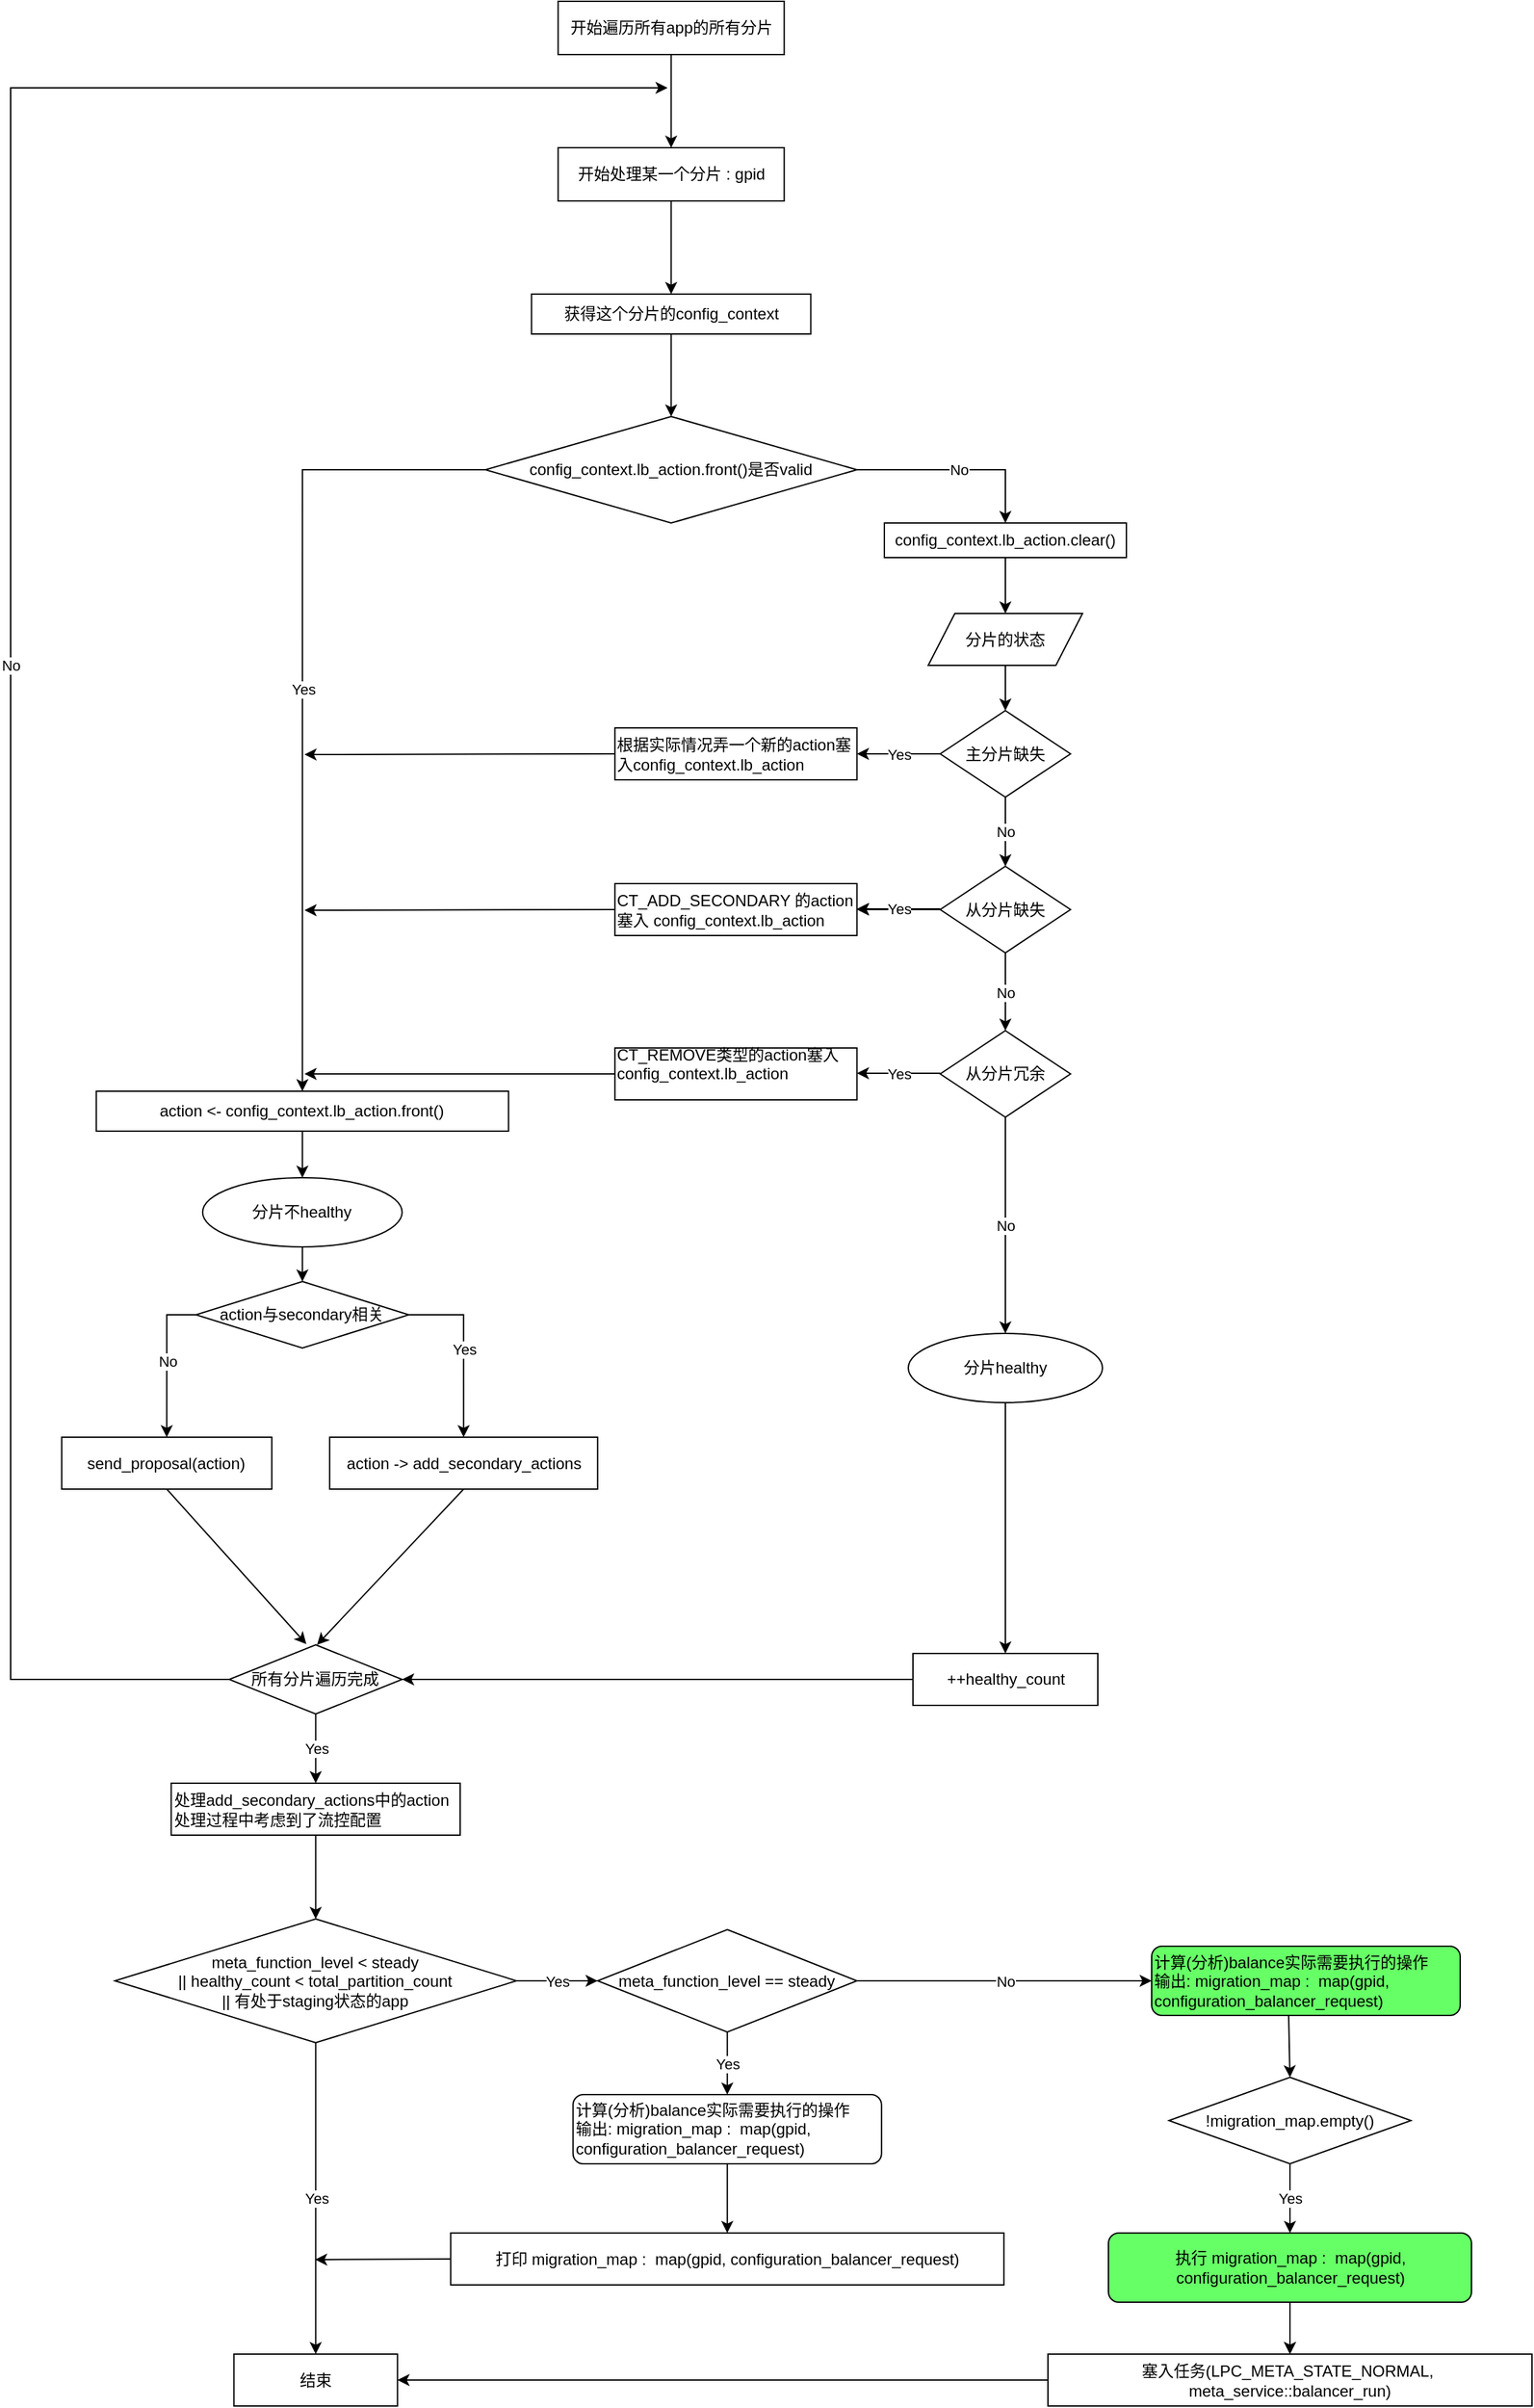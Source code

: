 <mxfile version="17.1.5" type="github">
  <diagram name="Page-1" id="edf60f1a-56cd-e834-aa8a-f176f3a09ee4">
    <mxGraphModel dx="1186" dy="764" grid="1" gridSize="13" guides="1" tooltips="1" connect="1" arrows="1" fold="1" page="1" pageScale="1" pageWidth="827" pageHeight="583" background="none" math="0" shadow="0">
      <root>
        <mxCell id="0" />
        <mxCell id="1" parent="0" />
        <mxCell id="inHCAh-rtTuk2Lil4JLo-1" value="开始遍历所有app的所有分片" style="rounded=0;whiteSpace=wrap;html=1;" vertex="1" parent="1">
          <mxGeometry x="463.69" y="65" width="170" height="40" as="geometry" />
        </mxCell>
        <mxCell id="inHCAh-rtTuk2Lil4JLo-2" value="开始处理某一个分片 : gpid" style="rounded=0;whiteSpace=wrap;html=1;" vertex="1" parent="1">
          <mxGeometry x="463.69" y="175" width="170" height="40" as="geometry" />
        </mxCell>
        <mxCell id="inHCAh-rtTuk2Lil4JLo-3" value="获得这个分片的config_context" style="rounded=0;whiteSpace=wrap;html=1;align=center;" vertex="1" parent="1">
          <mxGeometry x="443.69" y="285" width="210" height="30" as="geometry" />
        </mxCell>
        <mxCell id="inHCAh-rtTuk2Lil4JLo-4" value="config_context.lb_action.front()是否valid" style="rhombus;whiteSpace=wrap;html=1;" vertex="1" parent="1">
          <mxGeometry x="409" y="377" width="279.38" height="80" as="geometry" />
        </mxCell>
        <mxCell id="inHCAh-rtTuk2Lil4JLo-5" value="action &amp;lt;- config_context.lb_action.front()" style="rounded=0;whiteSpace=wrap;html=1;" vertex="1" parent="1">
          <mxGeometry x="116.38" y="884" width="310" height="30" as="geometry" />
        </mxCell>
        <mxCell id="inHCAh-rtTuk2Lil4JLo-13" value="action与secondary相关" style="rhombus;whiteSpace=wrap;html=1;" vertex="1" parent="1">
          <mxGeometry x="191.38" y="1027" width="160" height="50" as="geometry" />
        </mxCell>
        <mxCell id="inHCAh-rtTuk2Lil4JLo-14" value="send_proposal(action)" style="rounded=0;whiteSpace=wrap;html=1;" vertex="1" parent="1">
          <mxGeometry x="90.38" y="1144" width="158" height="39" as="geometry" />
        </mxCell>
        <mxCell id="inHCAh-rtTuk2Lil4JLo-15" value="action -&amp;gt; add_secondary_actions" style="rounded=0;whiteSpace=wrap;html=1;" vertex="1" parent="1">
          <mxGeometry x="291.88" y="1144" width="201.5" height="39" as="geometry" />
        </mxCell>
        <mxCell id="inHCAh-rtTuk2Lil4JLo-18" value="meta_function_level &amp;lt; steady&lt;br&gt;|| healthy_count &amp;lt; total_partition_count&lt;br&gt;|| 有处于staging状态的app" style="rhombus;whiteSpace=wrap;html=1;align=center;" vertex="1" parent="1">
          <mxGeometry x="130.38" y="1506" width="302" height="93" as="geometry" />
        </mxCell>
        <mxCell id="inHCAh-rtTuk2Lil4JLo-19" value="结束" style="rounded=0;whiteSpace=wrap;html=1;" vertex="1" parent="1">
          <mxGeometry x="219.88" y="1833" width="123" height="39" as="geometry" />
        </mxCell>
        <mxCell id="inHCAh-rtTuk2Lil4JLo-20" value="meta_function_level == steady" style="rhombus;whiteSpace=wrap;html=1;" vertex="1" parent="1">
          <mxGeometry x="493.38" y="1514" width="195" height="77" as="geometry" />
        </mxCell>
        <mxCell id="inHCAh-rtTuk2Lil4JLo-22" value="&lt;span&gt;计算(分析)balance实际需要执行的操作&lt;/span&gt;&lt;br&gt;&lt;span&gt;输出: migration_map :&amp;nbsp;&amp;nbsp;&lt;/span&gt;&lt;span&gt;map(gpid, configuration_balancer_request)&lt;/span&gt;" style="rounded=1;whiteSpace=wrap;html=1;align=left;" vertex="1" parent="1">
          <mxGeometry x="474.88" y="1638" width="232" height="52" as="geometry" />
        </mxCell>
        <mxCell id="inHCAh-rtTuk2Lil4JLo-24" value="!migration_map.empty()" style="rhombus;whiteSpace=wrap;html=1;" vertex="1" parent="1">
          <mxGeometry x="923" y="1625" width="182" height="65" as="geometry" />
        </mxCell>
        <mxCell id="inHCAh-rtTuk2Lil4JLo-26" value="&lt;span style=&quot;text-align: left&quot;&gt;打印 migration_map :&amp;nbsp;&amp;nbsp;&lt;/span&gt;&lt;span style=&quot;text-align: left&quot;&gt;map(gpid, configuration_balancer_request)&lt;/span&gt;" style="rounded=0;whiteSpace=wrap;html=1;" vertex="1" parent="1">
          <mxGeometry x="382.88" y="1742" width="416" height="39" as="geometry" />
        </mxCell>
        <mxCell id="inHCAh-rtTuk2Lil4JLo-27" value="塞入任务(LPC_META_STATE_NORMAL,&amp;nbsp; meta_service::balancer_run)" style="rounded=0;whiteSpace=wrap;html=1;" vertex="1" parent="1">
          <mxGeometry x="832" y="1833" width="364" height="39" as="geometry" />
        </mxCell>
        <mxCell id="inHCAh-rtTuk2Lil4JLo-28" value="" style="endArrow=classic;html=1;rounded=0;exitX=0.5;exitY=1;exitDx=0;exitDy=0;entryX=0.5;entryY=0;entryDx=0;entryDy=0;" edge="1" parent="1" source="inHCAh-rtTuk2Lil4JLo-1" target="inHCAh-rtTuk2Lil4JLo-2">
          <mxGeometry width="50" height="50" relative="1" as="geometry">
            <mxPoint x="672" y="310" as="sourcePoint" />
            <mxPoint x="722" y="260" as="targetPoint" />
          </mxGeometry>
        </mxCell>
        <mxCell id="inHCAh-rtTuk2Lil4JLo-29" value="" style="endArrow=classic;html=1;rounded=0;exitX=0.5;exitY=1;exitDx=0;exitDy=0;entryX=0.5;entryY=0;entryDx=0;entryDy=0;" edge="1" parent="1" source="inHCAh-rtTuk2Lil4JLo-2" target="inHCAh-rtTuk2Lil4JLo-3">
          <mxGeometry width="50" height="50" relative="1" as="geometry">
            <mxPoint x="672" y="440" as="sourcePoint" />
            <mxPoint x="722" y="390" as="targetPoint" />
          </mxGeometry>
        </mxCell>
        <mxCell id="inHCAh-rtTuk2Lil4JLo-30" value="" style="endArrow=classic;html=1;rounded=0;exitX=0.5;exitY=1;exitDx=0;exitDy=0;entryX=0.5;entryY=0;entryDx=0;entryDy=0;" edge="1" parent="1" source="inHCAh-rtTuk2Lil4JLo-3" target="inHCAh-rtTuk2Lil4JLo-4">
          <mxGeometry width="50" height="50" relative="1" as="geometry">
            <mxPoint x="672" y="544" as="sourcePoint" />
            <mxPoint x="722" y="494" as="targetPoint" />
          </mxGeometry>
        </mxCell>
        <mxCell id="inHCAh-rtTuk2Lil4JLo-33" value="分片不healthy" style="ellipse;whiteSpace=wrap;html=1;" vertex="1" parent="1">
          <mxGeometry x="196.38" y="949" width="150" height="52" as="geometry" />
        </mxCell>
        <mxCell id="inHCAh-rtTuk2Lil4JLo-34" value="分片的状态" style="shape=parallelogram;perimeter=parallelogramPerimeter;whiteSpace=wrap;html=1;fixedSize=1;" vertex="1" parent="1">
          <mxGeometry x="742" y="525" width="116" height="39" as="geometry" />
        </mxCell>
        <mxCell id="inHCAh-rtTuk2Lil4JLo-35" value="主分片缺失" style="rhombus;whiteSpace=wrap;html=1;" vertex="1" parent="1">
          <mxGeometry x="751" y="598" width="98" height="65" as="geometry" />
        </mxCell>
        <mxCell id="inHCAh-rtTuk2Lil4JLo-113" value="" style="edgeStyle=orthogonalEdgeStyle;rounded=0;orthogonalLoop=1;jettySize=auto;html=1;" edge="1" parent="1" source="inHCAh-rtTuk2Lil4JLo-36" target="inHCAh-rtTuk2Lil4JLo-84">
          <mxGeometry relative="1" as="geometry" />
        </mxCell>
        <mxCell id="inHCAh-rtTuk2Lil4JLo-36" value="从分片缺失" style="rhombus;whiteSpace=wrap;html=1;" vertex="1" parent="1">
          <mxGeometry x="751" y="715" width="98" height="65" as="geometry" />
        </mxCell>
        <mxCell id="inHCAh-rtTuk2Lil4JLo-37" value="从分片冗余" style="rhombus;whiteSpace=wrap;html=1;" vertex="1" parent="1">
          <mxGeometry x="751" y="838.5" width="98" height="65" as="geometry" />
        </mxCell>
        <mxCell id="inHCAh-rtTuk2Lil4JLo-38" value="" style="endArrow=classic;html=1;rounded=0;exitX=0.5;exitY=1;exitDx=0;exitDy=0;entryX=0.5;entryY=0;entryDx=0;entryDy=0;" edge="1" parent="1" source="inHCAh-rtTuk2Lil4JLo-34" target="inHCAh-rtTuk2Lil4JLo-35">
          <mxGeometry width="50" height="50" relative="1" as="geometry">
            <mxPoint x="637" y="739" as="sourcePoint" />
            <mxPoint x="687" y="689" as="targetPoint" />
          </mxGeometry>
        </mxCell>
        <mxCell id="inHCAh-rtTuk2Lil4JLo-44" value="" style="endArrow=classic;html=1;rounded=0;exitX=0.5;exitY=1;exitDx=0;exitDy=0;entryX=0.5;entryY=0;entryDx=0;entryDy=0;" edge="1" parent="1" source="inHCAh-rtTuk2Lil4JLo-35" target="inHCAh-rtTuk2Lil4JLo-36">
          <mxGeometry relative="1" as="geometry">
            <mxPoint x="546" y="741" as="sourcePoint" />
            <mxPoint x="706" y="741" as="targetPoint" />
          </mxGeometry>
        </mxCell>
        <mxCell id="inHCAh-rtTuk2Lil4JLo-45" value="No" style="edgeLabel;resizable=0;html=1;align=center;verticalAlign=middle;" connectable="0" vertex="1" parent="inHCAh-rtTuk2Lil4JLo-44">
          <mxGeometry relative="1" as="geometry" />
        </mxCell>
        <mxCell id="inHCAh-rtTuk2Lil4JLo-47" value="" style="endArrow=classic;html=1;rounded=0;entryX=0.5;entryY=0;entryDx=0;entryDy=0;exitX=0.5;exitY=1;exitDx=0;exitDy=0;" edge="1" parent="1" source="inHCAh-rtTuk2Lil4JLo-36" target="inHCAh-rtTuk2Lil4JLo-37">
          <mxGeometry relative="1" as="geometry">
            <mxPoint x="884" y="780" as="sourcePoint" />
            <mxPoint x="813" y="728" as="targetPoint" />
          </mxGeometry>
        </mxCell>
        <mxCell id="inHCAh-rtTuk2Lil4JLo-48" value="No" style="edgeLabel;resizable=0;html=1;align=center;verticalAlign=middle;" connectable="0" vertex="1" parent="inHCAh-rtTuk2Lil4JLo-47">
          <mxGeometry relative="1" as="geometry" />
        </mxCell>
        <mxCell id="inHCAh-rtTuk2Lil4JLo-49" value="" style="endArrow=classic;html=1;rounded=0;entryX=0.5;entryY=0;entryDx=0;entryDy=0;exitX=0.5;exitY=1;exitDx=0;exitDy=0;" edge="1" parent="1" source="inHCAh-rtTuk2Lil4JLo-37" target="inHCAh-rtTuk2Lil4JLo-63">
          <mxGeometry relative="1" as="geometry">
            <mxPoint x="975" y="832" as="sourcePoint" />
            <mxPoint x="800" y="923" as="targetPoint" />
          </mxGeometry>
        </mxCell>
        <mxCell id="inHCAh-rtTuk2Lil4JLo-50" value="No" style="edgeLabel;resizable=0;html=1;align=center;verticalAlign=middle;" connectable="0" vertex="1" parent="inHCAh-rtTuk2Lil4JLo-49">
          <mxGeometry relative="1" as="geometry" />
        </mxCell>
        <mxCell id="inHCAh-rtTuk2Lil4JLo-51" value="" style="endArrow=classic;html=1;rounded=0;exitX=0.5;exitY=1;exitDx=0;exitDy=0;entryX=0.5;entryY=0;entryDx=0;entryDy=0;" edge="1" parent="1" source="inHCAh-rtTuk2Lil4JLo-5" target="inHCAh-rtTuk2Lil4JLo-33">
          <mxGeometry width="50" height="50" relative="1" as="geometry">
            <mxPoint x="545.38" y="1038" as="sourcePoint" />
            <mxPoint x="595.38" y="988" as="targetPoint" />
          </mxGeometry>
        </mxCell>
        <mxCell id="inHCAh-rtTuk2Lil4JLo-52" value="" style="endArrow=classic;html=1;rounded=0;exitX=0;exitY=0.5;exitDx=0;exitDy=0;entryX=0.5;entryY=0;entryDx=0;entryDy=0;edgeStyle=orthogonalEdgeStyle;" edge="1" parent="1" source="inHCAh-rtTuk2Lil4JLo-4" target="inHCAh-rtTuk2Lil4JLo-5">
          <mxGeometry relative="1" as="geometry">
            <mxPoint x="468" y="481" as="sourcePoint" />
            <mxPoint x="672" y="507" as="targetPoint" />
          </mxGeometry>
        </mxCell>
        <mxCell id="inHCAh-rtTuk2Lil4JLo-53" value="Yes" style="edgeLabel;resizable=0;html=1;align=center;verticalAlign=middle;" connectable="0" vertex="1" parent="inHCAh-rtTuk2Lil4JLo-52">
          <mxGeometry relative="1" as="geometry" />
        </mxCell>
        <mxCell id="inHCAh-rtTuk2Lil4JLo-54" value="" style="endArrow=classic;html=1;rounded=0;exitX=1;exitY=0.5;exitDx=0;exitDy=0;entryX=0.5;entryY=0;entryDx=0;entryDy=0;edgeStyle=orthogonalEdgeStyle;" edge="1" parent="1" source="inHCAh-rtTuk2Lil4JLo-4" target="inHCAh-rtTuk2Lil4JLo-81">
          <mxGeometry relative="1" as="geometry">
            <mxPoint x="1021" y="377" as="sourcePoint" />
            <mxPoint x="936" y="485" as="targetPoint" />
          </mxGeometry>
        </mxCell>
        <mxCell id="inHCAh-rtTuk2Lil4JLo-55" value="No" style="edgeLabel;resizable=0;html=1;align=center;verticalAlign=middle;" connectable="0" vertex="1" parent="inHCAh-rtTuk2Lil4JLo-54">
          <mxGeometry relative="1" as="geometry" />
        </mxCell>
        <mxCell id="inHCAh-rtTuk2Lil4JLo-56" value="" style="endArrow=classic;html=1;rounded=0;exitX=0.5;exitY=1;exitDx=0;exitDy=0;entryX=0.5;entryY=0;entryDx=0;entryDy=0;" edge="1" parent="1" source="inHCAh-rtTuk2Lil4JLo-33" target="inHCAh-rtTuk2Lil4JLo-13">
          <mxGeometry width="50" height="50" relative="1" as="geometry">
            <mxPoint x="77.38" y="947" as="sourcePoint" />
            <mxPoint x="127.38" y="897" as="targetPoint" />
          </mxGeometry>
        </mxCell>
        <mxCell id="inHCAh-rtTuk2Lil4JLo-58" value="" style="endArrow=classic;html=1;rounded=0;exitX=0;exitY=0.5;exitDx=0;exitDy=0;edgeStyle=orthogonalEdgeStyle;entryX=0.5;entryY=0;entryDx=0;entryDy=0;" edge="1" parent="1" source="inHCAh-rtTuk2Lil4JLo-13" target="inHCAh-rtTuk2Lil4JLo-14">
          <mxGeometry relative="1" as="geometry">
            <mxPoint x="64.38" y="1079" as="sourcePoint" />
            <mxPoint x="169" y="1137.5" as="targetPoint" />
          </mxGeometry>
        </mxCell>
        <mxCell id="inHCAh-rtTuk2Lil4JLo-59" value="No" style="edgeLabel;resizable=0;html=1;align=center;verticalAlign=middle;" connectable="0" vertex="1" parent="inHCAh-rtTuk2Lil4JLo-58">
          <mxGeometry relative="1" as="geometry" />
        </mxCell>
        <mxCell id="inHCAh-rtTuk2Lil4JLo-60" value="" style="endArrow=classic;html=1;rounded=0;entryX=0.5;entryY=0;entryDx=0;entryDy=0;exitX=1;exitY=0.5;exitDx=0;exitDy=0;edgeStyle=orthogonalEdgeStyle;" edge="1" parent="1" source="inHCAh-rtTuk2Lil4JLo-13" target="inHCAh-rtTuk2Lil4JLo-15">
          <mxGeometry relative="1" as="geometry">
            <mxPoint x="204.38" y="1065" as="sourcePoint" />
            <mxPoint x="182.38" y="1157" as="targetPoint" />
          </mxGeometry>
        </mxCell>
        <mxCell id="inHCAh-rtTuk2Lil4JLo-61" value="Yes" style="edgeLabel;resizable=0;html=1;align=center;verticalAlign=middle;" connectable="0" vertex="1" parent="inHCAh-rtTuk2Lil4JLo-60">
          <mxGeometry relative="1" as="geometry" />
        </mxCell>
        <mxCell id="inHCAh-rtTuk2Lil4JLo-62" value="++healthy_count" style="rounded=0;whiteSpace=wrap;html=1;" vertex="1" parent="1">
          <mxGeometry x="730.5" y="1306.5" width="139" height="39" as="geometry" />
        </mxCell>
        <mxCell id="inHCAh-rtTuk2Lil4JLo-63" value="分片healthy" style="ellipse;whiteSpace=wrap;html=1;" vertex="1" parent="1">
          <mxGeometry x="727" y="1066" width="146" height="52" as="geometry" />
        </mxCell>
        <mxCell id="inHCAh-rtTuk2Lil4JLo-64" value="" style="endArrow=classic;html=1;rounded=0;exitX=0.5;exitY=1;exitDx=0;exitDy=0;entryX=0.5;entryY=0;entryDx=0;entryDy=0;" edge="1" parent="1" source="inHCAh-rtTuk2Lil4JLo-63" target="inHCAh-rtTuk2Lil4JLo-62">
          <mxGeometry width="50" height="50" relative="1" as="geometry">
            <mxPoint x="546" y="1038" as="sourcePoint" />
            <mxPoint x="596" y="988" as="targetPoint" />
          </mxGeometry>
        </mxCell>
        <mxCell id="inHCAh-rtTuk2Lil4JLo-65" value="" style="endArrow=classic;html=1;rounded=0;exitX=0.5;exitY=1;exitDx=0;exitDy=0;entryX=0.463;entryY=-0.013;entryDx=0;entryDy=0;entryPerimeter=0;" edge="1" parent="1">
          <mxGeometry width="50" height="50" relative="1" as="geometry">
            <mxPoint x="169.38" y="1183" as="sourcePoint" />
            <mxPoint x="274.375" y="1299.493" as="targetPoint" />
          </mxGeometry>
        </mxCell>
        <mxCell id="inHCAh-rtTuk2Lil4JLo-66" value="" style="endArrow=classic;html=1;rounded=0;exitX=0.5;exitY=1;exitDx=0;exitDy=0;entryX=0.5;entryY=0;entryDx=0;entryDy=0;" edge="1" parent="1" source="inHCAh-rtTuk2Lil4JLo-15">
          <mxGeometry width="50" height="50" relative="1" as="geometry">
            <mxPoint x="467.38" y="1285" as="sourcePoint" />
            <mxPoint x="282.415" y="1300" as="targetPoint" />
          </mxGeometry>
        </mxCell>
        <mxCell id="inHCAh-rtTuk2Lil4JLo-68" value="处理add_secondary_actions中的action&lt;br&gt;处理过程中考虑到了流控配置" style="rounded=0;whiteSpace=wrap;html=1;align=left;" vertex="1" parent="1">
          <mxGeometry x="172.73" y="1404" width="217.31" height="39" as="geometry" />
        </mxCell>
        <mxCell id="inHCAh-rtTuk2Lil4JLo-69" value="所有分片遍历完成" style="rhombus;whiteSpace=wrap;html=1;" vertex="1" parent="1">
          <mxGeometry x="216.38" y="1300" width="130" height="52" as="geometry" />
        </mxCell>
        <mxCell id="inHCAh-rtTuk2Lil4JLo-71" value="" style="endArrow=classic;html=1;rounded=0;exitX=0;exitY=0.5;exitDx=0;exitDy=0;edgeStyle=orthogonalEdgeStyle;" edge="1" parent="1" source="inHCAh-rtTuk2Lil4JLo-69">
          <mxGeometry relative="1" as="geometry">
            <mxPoint x="91" y="1079" as="sourcePoint" />
            <mxPoint x="546" y="130" as="targetPoint" />
            <Array as="points">
              <mxPoint x="52" y="1326" />
              <mxPoint x="52" y="130" />
            </Array>
          </mxGeometry>
        </mxCell>
        <mxCell id="inHCAh-rtTuk2Lil4JLo-72" value="No" style="edgeLabel;resizable=0;html=1;align=center;verticalAlign=middle;" connectable="0" vertex="1" parent="inHCAh-rtTuk2Lil4JLo-71">
          <mxGeometry relative="1" as="geometry" />
        </mxCell>
        <mxCell id="inHCAh-rtTuk2Lil4JLo-74" value="" style="endArrow=classic;html=1;rounded=0;exitX=0.5;exitY=1;exitDx=0;exitDy=0;entryX=0.5;entryY=0;entryDx=0;entryDy=0;" edge="1" parent="1" source="inHCAh-rtTuk2Lil4JLo-69" target="inHCAh-rtTuk2Lil4JLo-68">
          <mxGeometry relative="1" as="geometry">
            <mxPoint x="143" y="1150.5" as="sourcePoint" />
            <mxPoint x="243" y="1150.5" as="targetPoint" />
          </mxGeometry>
        </mxCell>
        <mxCell id="inHCAh-rtTuk2Lil4JLo-75" value="Yes" style="edgeLabel;resizable=0;html=1;align=center;verticalAlign=middle;" connectable="0" vertex="1" parent="inHCAh-rtTuk2Lil4JLo-74">
          <mxGeometry relative="1" as="geometry" />
        </mxCell>
        <mxCell id="inHCAh-rtTuk2Lil4JLo-77" value="" style="endArrow=classic;html=1;rounded=0;exitX=0;exitY=0.5;exitDx=0;exitDy=0;entryX=1;entryY=0.5;entryDx=0;entryDy=0;" edge="1" parent="1" source="inHCAh-rtTuk2Lil4JLo-62" target="inHCAh-rtTuk2Lil4JLo-69">
          <mxGeometry relative="1" as="geometry">
            <mxPoint x="559" y="1105" as="sourcePoint" />
            <mxPoint x="659" y="1105" as="targetPoint" />
          </mxGeometry>
        </mxCell>
        <mxCell id="inHCAh-rtTuk2Lil4JLo-79" value="" style="endArrow=classic;html=1;rounded=0;exitX=0.5;exitY=1;exitDx=0;exitDy=0;entryX=0.5;entryY=0;entryDx=0;entryDy=0;" edge="1" parent="1" source="inHCAh-rtTuk2Lil4JLo-68" target="inHCAh-rtTuk2Lil4JLo-18">
          <mxGeometry width="50" height="50" relative="1" as="geometry">
            <mxPoint x="507" y="1434" as="sourcePoint" />
            <mxPoint x="557" y="1384" as="targetPoint" />
          </mxGeometry>
        </mxCell>
        <mxCell id="inHCAh-rtTuk2Lil4JLo-81" value="&lt;span&gt;config_context.lb_action.clear()&lt;/span&gt;" style="rounded=0;whiteSpace=wrap;html=1;" vertex="1" parent="1">
          <mxGeometry x="709" y="457" width="182" height="26" as="geometry" />
        </mxCell>
        <mxCell id="inHCAh-rtTuk2Lil4JLo-82" value="" style="endArrow=classic;html=1;rounded=0;exitX=0.5;exitY=1;exitDx=0;exitDy=0;" edge="1" parent="1" source="inHCAh-rtTuk2Lil4JLo-81" target="inHCAh-rtTuk2Lil4JLo-34">
          <mxGeometry width="50" height="50" relative="1" as="geometry">
            <mxPoint x="507" y="635" as="sourcePoint" />
            <mxPoint x="557" y="585" as="targetPoint" />
          </mxGeometry>
        </mxCell>
        <mxCell id="inHCAh-rtTuk2Lil4JLo-83" value="根据实际情况弄一个新的action塞入config_context.lb_action" style="rounded=0;whiteSpace=wrap;html=1;align=left;" vertex="1" parent="1">
          <mxGeometry x="506.38" y="611" width="182" height="39" as="geometry" />
        </mxCell>
        <mxCell id="inHCAh-rtTuk2Lil4JLo-84" value="CT_ADD_SECONDARY 的action塞入 config_context.lb_action" style="rounded=0;whiteSpace=wrap;html=1;align=left;" vertex="1" parent="1">
          <mxGeometry x="506.38" y="728" width="182" height="39" as="geometry" />
        </mxCell>
        <mxCell id="inHCAh-rtTuk2Lil4JLo-85" value="CT_REMOVE类型的action塞入config_context.lb_action&lt;br&gt;&amp;nbsp;" style="rounded=0;whiteSpace=wrap;html=1;align=left;" vertex="1" parent="1">
          <mxGeometry x="506.38" y="851.5" width="182" height="39" as="geometry" />
        </mxCell>
        <mxCell id="inHCAh-rtTuk2Lil4JLo-87" value="" style="endArrow=classic;html=1;rounded=0;exitX=0.5;exitY=1;exitDx=0;exitDy=0;entryX=0.5;entryY=0;entryDx=0;entryDy=0;" edge="1" parent="1" source="inHCAh-rtTuk2Lil4JLo-20" target="inHCAh-rtTuk2Lil4JLo-22">
          <mxGeometry relative="1" as="geometry">
            <mxPoint x="611" y="1625" as="sourcePoint" />
            <mxPoint x="711" y="1625" as="targetPoint" />
          </mxGeometry>
        </mxCell>
        <mxCell id="inHCAh-rtTuk2Lil4JLo-88" value="Yes" style="edgeLabel;resizable=0;html=1;align=center;verticalAlign=middle;" connectable="0" vertex="1" parent="inHCAh-rtTuk2Lil4JLo-87">
          <mxGeometry relative="1" as="geometry" />
        </mxCell>
        <mxCell id="inHCAh-rtTuk2Lil4JLo-89" value="" style="endArrow=classic;html=1;rounded=0;exitX=0;exitY=0.5;exitDx=0;exitDy=0;" edge="1" parent="1" source="inHCAh-rtTuk2Lil4JLo-26">
          <mxGeometry width="50" height="50" relative="1" as="geometry">
            <mxPoint x="143" y="1714" as="sourcePoint" />
            <mxPoint x="281" y="1762" as="targetPoint" />
          </mxGeometry>
        </mxCell>
        <mxCell id="inHCAh-rtTuk2Lil4JLo-90" value="" style="endArrow=classic;html=1;rounded=0;exitX=0.5;exitY=1;exitDx=0;exitDy=0;entryX=0.5;entryY=0;entryDx=0;entryDy=0;" edge="1" parent="1" source="inHCAh-rtTuk2Lil4JLo-22" target="inHCAh-rtTuk2Lil4JLo-26">
          <mxGeometry width="50" height="50" relative="1" as="geometry">
            <mxPoint x="182" y="1701" as="sourcePoint" />
            <mxPoint x="232" y="1651" as="targetPoint" />
          </mxGeometry>
        </mxCell>
        <mxCell id="inHCAh-rtTuk2Lil4JLo-92" value="&lt;span&gt;计算(分析)balance实际需要执行的操作&lt;/span&gt;&lt;br&gt;&lt;span&gt;输出: migration_map :&amp;nbsp;&amp;nbsp;&lt;/span&gt;&lt;span&gt;map(gpid, configuration_balancer_request)&lt;/span&gt;" style="rounded=1;whiteSpace=wrap;html=1;align=left;fillColor=#66FF66;" vertex="1" parent="1">
          <mxGeometry x="910" y="1526.5" width="232" height="52" as="geometry" />
        </mxCell>
        <mxCell id="inHCAh-rtTuk2Lil4JLo-93" value="" style="endArrow=classic;html=1;rounded=0;exitX=0.5;exitY=1;exitDx=0;exitDy=0;entryX=0.5;entryY=0;entryDx=0;entryDy=0;" edge="1" parent="1" source="inHCAh-rtTuk2Lil4JLo-18" target="inHCAh-rtTuk2Lil4JLo-19">
          <mxGeometry relative="1" as="geometry">
            <mxPoint x="286" y="1664" as="sourcePoint" />
            <mxPoint x="386" y="1664" as="targetPoint" />
          </mxGeometry>
        </mxCell>
        <mxCell id="inHCAh-rtTuk2Lil4JLo-94" value="Yes" style="edgeLabel;resizable=0;html=1;align=center;verticalAlign=middle;" connectable="0" vertex="1" parent="inHCAh-rtTuk2Lil4JLo-93">
          <mxGeometry relative="1" as="geometry" />
        </mxCell>
        <mxCell id="inHCAh-rtTuk2Lil4JLo-95" value="" style="endArrow=classic;html=1;rounded=0;exitX=1;exitY=0.5;exitDx=0;exitDy=0;entryX=0;entryY=0.5;entryDx=0;entryDy=0;" edge="1" parent="1" source="inHCAh-rtTuk2Lil4JLo-18" target="inHCAh-rtTuk2Lil4JLo-20">
          <mxGeometry relative="1" as="geometry">
            <mxPoint x="455" y="1495" as="sourcePoint" />
            <mxPoint x="555" y="1495" as="targetPoint" />
          </mxGeometry>
        </mxCell>
        <mxCell id="inHCAh-rtTuk2Lil4JLo-96" value="Yes" style="edgeLabel;resizable=0;html=1;align=center;verticalAlign=middle;" connectable="0" vertex="1" parent="inHCAh-rtTuk2Lil4JLo-95">
          <mxGeometry relative="1" as="geometry" />
        </mxCell>
        <mxCell id="inHCAh-rtTuk2Lil4JLo-98" value="" style="endArrow=classic;html=1;rounded=0;entryX=0;entryY=0.5;entryDx=0;entryDy=0;exitX=1;exitY=0.5;exitDx=0;exitDy=0;" edge="1" parent="1" source="inHCAh-rtTuk2Lil4JLo-20" target="inHCAh-rtTuk2Lil4JLo-92">
          <mxGeometry relative="1" as="geometry">
            <mxPoint x="689" y="1547" as="sourcePoint" />
            <mxPoint x="789" y="1547" as="targetPoint" />
          </mxGeometry>
        </mxCell>
        <mxCell id="inHCAh-rtTuk2Lil4JLo-99" value="No" style="edgeLabel;resizable=0;html=1;align=center;verticalAlign=middle;" connectable="0" vertex="1" parent="inHCAh-rtTuk2Lil4JLo-98">
          <mxGeometry relative="1" as="geometry" />
        </mxCell>
        <mxCell id="inHCAh-rtTuk2Lil4JLo-100" value="" style="endArrow=classic;html=1;rounded=0;exitX=0.444;exitY=0.99;exitDx=0;exitDy=0;exitPerimeter=0;entryX=0.5;entryY=0;entryDx=0;entryDy=0;" edge="1" parent="1" source="inHCAh-rtTuk2Lil4JLo-92" target="inHCAh-rtTuk2Lil4JLo-24">
          <mxGeometry width="50" height="50" relative="1" as="geometry">
            <mxPoint x="1053" y="1649" as="sourcePoint" />
            <mxPoint x="1103" y="1599" as="targetPoint" />
          </mxGeometry>
        </mxCell>
        <mxCell id="inHCAh-rtTuk2Lil4JLo-102" value="" style="endArrow=classic;html=1;rounded=0;exitX=0.5;exitY=1;exitDx=0;exitDy=0;" edge="1" parent="1" target="inHCAh-rtTuk2Lil4JLo-27">
          <mxGeometry width="50" height="50" relative="1" as="geometry">
            <mxPoint x="1014" y="1781" as="sourcePoint" />
            <mxPoint x="1246" y="1703" as="targetPoint" />
          </mxGeometry>
        </mxCell>
        <mxCell id="inHCAh-rtTuk2Lil4JLo-103" value="" style="endArrow=classic;html=1;rounded=0;exitX=0.5;exitY=1;exitDx=0;exitDy=0;" edge="1" parent="1" source="inHCAh-rtTuk2Lil4JLo-24">
          <mxGeometry relative="1" as="geometry">
            <mxPoint x="1144" y="1677" as="sourcePoint" />
            <mxPoint x="1014" y="1742" as="targetPoint" />
          </mxGeometry>
        </mxCell>
        <mxCell id="inHCAh-rtTuk2Lil4JLo-104" value="Yes" style="edgeLabel;resizable=0;html=1;align=center;verticalAlign=middle;" connectable="0" vertex="1" parent="inHCAh-rtTuk2Lil4JLo-103">
          <mxGeometry relative="1" as="geometry" />
        </mxCell>
        <mxCell id="inHCAh-rtTuk2Lil4JLo-105" value="" style="endArrow=classic;html=1;rounded=0;exitX=0;exitY=0.5;exitDx=0;exitDy=0;entryX=1;entryY=0.5;entryDx=0;entryDy=0;" edge="1" parent="1" source="inHCAh-rtTuk2Lil4JLo-27" target="inHCAh-rtTuk2Lil4JLo-19">
          <mxGeometry width="50" height="50" relative="1" as="geometry">
            <mxPoint x="611" y="1948" as="sourcePoint" />
            <mxPoint x="661" y="1898" as="targetPoint" />
          </mxGeometry>
        </mxCell>
        <mxCell id="inHCAh-rtTuk2Lil4JLo-106" value="" style="endArrow=classic;html=1;rounded=0;exitX=0;exitY=0.5;exitDx=0;exitDy=0;entryX=1;entryY=0.5;entryDx=0;entryDy=0;" edge="1" parent="1" source="inHCAh-rtTuk2Lil4JLo-35" target="inHCAh-rtTuk2Lil4JLo-83">
          <mxGeometry relative="1" as="geometry">
            <mxPoint x="663" y="689" as="sourcePoint" />
            <mxPoint x="763" y="689" as="targetPoint" />
          </mxGeometry>
        </mxCell>
        <mxCell id="inHCAh-rtTuk2Lil4JLo-107" value="Yes" style="edgeLabel;resizable=0;html=1;align=center;verticalAlign=middle;" connectable="0" vertex="1" parent="inHCAh-rtTuk2Lil4JLo-106">
          <mxGeometry relative="1" as="geometry" />
        </mxCell>
        <mxCell id="inHCAh-rtTuk2Lil4JLo-109" value="" style="endArrow=classic;html=1;rounded=0;entryX=1;entryY=0.5;entryDx=0;entryDy=0;" edge="1" parent="1">
          <mxGeometry relative="1" as="geometry">
            <mxPoint x="751" y="747" as="sourcePoint" />
            <mxPoint x="688.38" y="747" as="targetPoint" />
          </mxGeometry>
        </mxCell>
        <mxCell id="inHCAh-rtTuk2Lil4JLo-110" value="Yes" style="edgeLabel;resizable=0;html=1;align=center;verticalAlign=middle;" connectable="0" vertex="1" parent="inHCAh-rtTuk2Lil4JLo-109">
          <mxGeometry relative="1" as="geometry" />
        </mxCell>
        <mxCell id="inHCAh-rtTuk2Lil4JLo-111" value="" style="endArrow=classic;html=1;rounded=0;exitX=0;exitY=0.5;exitDx=0;exitDy=0;entryX=1;entryY=0.5;entryDx=0;entryDy=0;" edge="1" parent="1">
          <mxGeometry relative="1" as="geometry">
            <mxPoint x="751" y="870.5" as="sourcePoint" />
            <mxPoint x="688.38" y="870.5" as="targetPoint" />
          </mxGeometry>
        </mxCell>
        <mxCell id="inHCAh-rtTuk2Lil4JLo-112" value="Yes" style="edgeLabel;resizable=0;html=1;align=center;verticalAlign=middle;" connectable="0" vertex="1" parent="inHCAh-rtTuk2Lil4JLo-111">
          <mxGeometry relative="1" as="geometry" />
        </mxCell>
        <mxCell id="inHCAh-rtTuk2Lil4JLo-114" value="" style="endArrow=classic;html=1;rounded=0;exitX=0;exitY=0.5;exitDx=0;exitDy=0;" edge="1" parent="1" source="inHCAh-rtTuk2Lil4JLo-83">
          <mxGeometry width="50" height="50" relative="1" as="geometry">
            <mxPoint x="390" y="739" as="sourcePoint" />
            <mxPoint x="273" y="631" as="targetPoint" />
          </mxGeometry>
        </mxCell>
        <mxCell id="inHCAh-rtTuk2Lil4JLo-115" value="" style="endArrow=classic;html=1;rounded=0;exitX=0;exitY=0.5;exitDx=0;exitDy=0;" edge="1" parent="1" source="inHCAh-rtTuk2Lil4JLo-84">
          <mxGeometry width="50" height="50" relative="1" as="geometry">
            <mxPoint x="364" y="791" as="sourcePoint" />
            <mxPoint x="273" y="748" as="targetPoint" />
          </mxGeometry>
        </mxCell>
        <mxCell id="inHCAh-rtTuk2Lil4JLo-116" value="" style="endArrow=classic;html=1;rounded=0;exitX=0;exitY=0.5;exitDx=0;exitDy=0;" edge="1" parent="1" source="inHCAh-rtTuk2Lil4JLo-85">
          <mxGeometry width="50" height="50" relative="1" as="geometry">
            <mxPoint x="429" y="843" as="sourcePoint" />
            <mxPoint x="273" y="871" as="targetPoint" />
          </mxGeometry>
        </mxCell>
        <mxCell id="inHCAh-rtTuk2Lil4JLo-118" value="" style="edgeStyle=orthogonalEdgeStyle;rounded=0;orthogonalLoop=1;jettySize=auto;html=1;" edge="1" parent="1" source="inHCAh-rtTuk2Lil4JLo-117" target="inHCAh-rtTuk2Lil4JLo-27">
          <mxGeometry relative="1" as="geometry" />
        </mxCell>
        <mxCell id="inHCAh-rtTuk2Lil4JLo-117" value="&lt;span style=&quot;text-align: left&quot;&gt;执行 migration_map :&amp;nbsp;&amp;nbsp;&lt;/span&gt;&lt;span style=&quot;text-align: left&quot;&gt;map(gpid, configuration_balancer_request)&lt;/span&gt;" style="rounded=1;whiteSpace=wrap;html=1;fillColor=#66FF66;" vertex="1" parent="1">
          <mxGeometry x="877.5" y="1742" width="273" height="52" as="geometry" />
        </mxCell>
      </root>
    </mxGraphModel>
  </diagram>
</mxfile>
